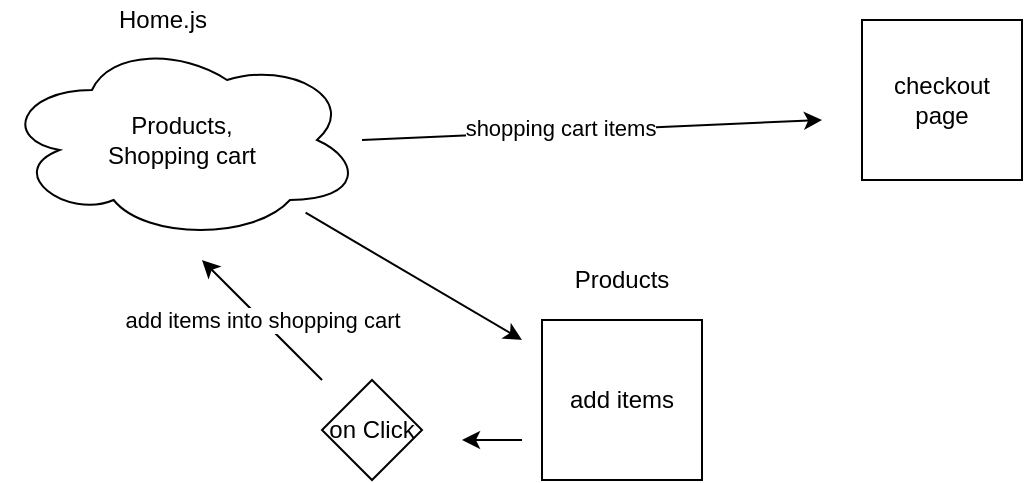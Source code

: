 <mxfile version="14.9.8" type="github"><diagram id="mcXELm9HLJt6l6EeC1_V" name="Page-1"><mxGraphModel dx="786" dy="513" grid="1" gridSize="10" guides="1" tooltips="1" connect="1" arrows="1" fold="1" page="1" pageScale="1" pageWidth="850" pageHeight="1100" math="0" shadow="0"><root><mxCell id="0"/><mxCell id="1" parent="0"/><mxCell id="d_JH8zio-7x1FFCFaebb-1" value="add items" style="whiteSpace=wrap;html=1;aspect=fixed;" vertex="1" parent="1"><mxGeometry x="310" y="200" width="80" height="80" as="geometry"/></mxCell><mxCell id="d_JH8zio-7x1FFCFaebb-2" value="checkout page" style="whiteSpace=wrap;html=1;aspect=fixed;" vertex="1" parent="1"><mxGeometry x="470" y="50" width="80" height="80" as="geometry"/></mxCell><mxCell id="d_JH8zio-7x1FFCFaebb-3" value="Products" style="text;html=1;strokeColor=none;fillColor=none;align=center;verticalAlign=middle;whiteSpace=wrap;rounded=0;" vertex="1" parent="1"><mxGeometry x="330" y="170" width="40" height="20" as="geometry"/></mxCell><mxCell id="d_JH8zio-7x1FFCFaebb-5" value="Products,&lt;br&gt;Shopping cart" style="ellipse;shape=cloud;whiteSpace=wrap;html=1;" vertex="1" parent="1"><mxGeometry x="40" y="60" width="180" height="100" as="geometry"/></mxCell><mxCell id="d_JH8zio-7x1FFCFaebb-6" value="" style="endArrow=classic;html=1;" edge="1" parent="1" source="d_JH8zio-7x1FFCFaebb-5"><mxGeometry width="50" height="50" relative="1" as="geometry"><mxPoint x="250" y="160" as="sourcePoint"/><mxPoint x="300" y="210" as="targetPoint"/></mxGeometry></mxCell><mxCell id="d_JH8zio-7x1FFCFaebb-7" value="on Click" style="rhombus;whiteSpace=wrap;html=1;" vertex="1" parent="1"><mxGeometry x="200" y="230" width="50" height="50" as="geometry"/></mxCell><mxCell id="d_JH8zio-7x1FFCFaebb-8" value="" style="endArrow=classic;html=1;" edge="1" parent="1"><mxGeometry width="50" height="50" relative="1" as="geometry"><mxPoint x="300" y="260" as="sourcePoint"/><mxPoint x="270" y="260" as="targetPoint"/></mxGeometry></mxCell><mxCell id="d_JH8zio-7x1FFCFaebb-9" value="add items into shopping cart" style="endArrow=classic;html=1;" edge="1" parent="1"><mxGeometry width="50" height="50" relative="1" as="geometry"><mxPoint x="200" y="230" as="sourcePoint"/><mxPoint x="140" y="170" as="targetPoint"/></mxGeometry></mxCell><mxCell id="d_JH8zio-7x1FFCFaebb-10" value="" style="endArrow=classic;html=1;" edge="1" parent="1"><mxGeometry width="50" height="50" relative="1" as="geometry"><mxPoint x="220" y="110" as="sourcePoint"/><mxPoint x="450" y="100" as="targetPoint"/></mxGeometry></mxCell><mxCell id="d_JH8zio-7x1FFCFaebb-11" value="shopping cart items" style="edgeLabel;html=1;align=center;verticalAlign=middle;resizable=0;points=[];" vertex="1" connectable="0" parent="d_JH8zio-7x1FFCFaebb-10"><mxGeometry x="-0.139" y="2" relative="1" as="geometry"><mxPoint as="offset"/></mxGeometry></mxCell><mxCell id="d_JH8zio-7x1FFCFaebb-12" value="Home.js" style="text;html=1;align=center;verticalAlign=middle;resizable=0;points=[];autosize=1;strokeColor=none;" vertex="1" parent="1"><mxGeometry x="90" y="40" width="60" height="20" as="geometry"/></mxCell></root></mxGraphModel></diagram></mxfile>